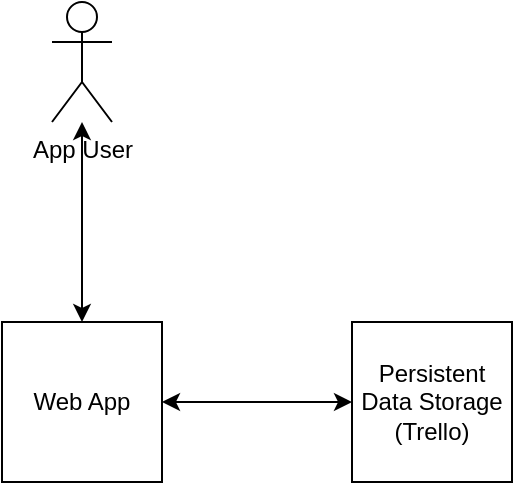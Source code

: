 <mxfile version="19.0.3" type="device"><diagram id="DF3xJ6ukc7fIdWA0sfix" name="Page-1"><mxGraphModel dx="1422" dy="780" grid="1" gridSize="10" guides="1" tooltips="1" connect="1" arrows="1" fold="1" page="1" pageScale="1" pageWidth="850" pageHeight="1100" math="0" shadow="0"><root><mxCell id="0"/><mxCell id="1" parent="0"/><mxCell id="qsJ4AjZ85DqymfZwp8PU-1" value="App User" style="shape=umlActor;verticalLabelPosition=bottom;verticalAlign=top;html=1;outlineConnect=0;" vertex="1" parent="1"><mxGeometry x="130" y="110" width="30" height="60" as="geometry"/></mxCell><mxCell id="qsJ4AjZ85DqymfZwp8PU-2" value="Web App" style="whiteSpace=wrap;html=1;aspect=fixed;" vertex="1" parent="1"><mxGeometry x="105" y="270" width="80" height="80" as="geometry"/></mxCell><mxCell id="qsJ4AjZ85DqymfZwp8PU-3" value="Persistent Data Storage (Trello)" style="whiteSpace=wrap;html=1;aspect=fixed;" vertex="1" parent="1"><mxGeometry x="280" y="270" width="80" height="80" as="geometry"/></mxCell><mxCell id="qsJ4AjZ85DqymfZwp8PU-4" value="" style="endArrow=classic;startArrow=classic;html=1;rounded=0;" edge="1" parent="1" source="qsJ4AjZ85DqymfZwp8PU-2" target="qsJ4AjZ85DqymfZwp8PU-3"><mxGeometry width="50" height="50" relative="1" as="geometry"><mxPoint x="400" y="420" as="sourcePoint"/><mxPoint x="450" y="370" as="targetPoint"/></mxGeometry></mxCell><mxCell id="qsJ4AjZ85DqymfZwp8PU-5" value="" style="endArrow=classic;startArrow=classic;html=1;rounded=0;exitX=0.5;exitY=0;exitDx=0;exitDy=0;" edge="1" parent="1" source="qsJ4AjZ85DqymfZwp8PU-2" target="qsJ4AjZ85DqymfZwp8PU-1"><mxGeometry width="50" height="50" relative="1" as="geometry"><mxPoint x="260" y="260" as="sourcePoint"/><mxPoint x="310" y="210" as="targetPoint"/></mxGeometry></mxCell></root></mxGraphModel></diagram></mxfile>